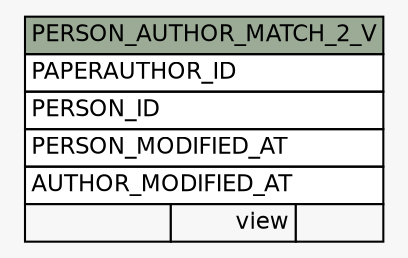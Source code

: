 // dot 2.38.0 on Windows 10 10.0
// SchemaSpy rev Unknown
digraph "PERSON_AUTHOR_MATCH_2_V" {
  graph [
    rankdir="RL"
    bgcolor="#f7f7f7"
    nodesep="0.18"
    ranksep="0.46"
    fontname="Helvetica"
    fontsize="11"
  ];
  node [
    fontname="Helvetica"
    fontsize="11"
    shape="plaintext"
  ];
  edge [
    arrowsize="0.8"
  ];
  "PERSON_AUTHOR_MATCH_2_V" [
    label=<
    <TABLE BORDER="0" CELLBORDER="1" CELLSPACING="0" BGCOLOR="#ffffff">
      <TR><TD COLSPAN="3" BGCOLOR="#9bab96" ALIGN="CENTER">PERSON_AUTHOR_MATCH_2_V</TD></TR>
      <TR><TD PORT="PAPERAUTHOR_ID" COLSPAN="3" ALIGN="LEFT">PAPERAUTHOR_ID</TD></TR>
      <TR><TD PORT="PERSON_ID" COLSPAN="3" ALIGN="LEFT">PERSON_ID</TD></TR>
      <TR><TD PORT="PERSON_MODIFIED_AT" COLSPAN="3" ALIGN="LEFT">PERSON_MODIFIED_AT</TD></TR>
      <TR><TD PORT="AUTHOR_MODIFIED_AT" COLSPAN="3" ALIGN="LEFT">AUTHOR_MODIFIED_AT</TD></TR>
      <TR><TD ALIGN="LEFT" BGCOLOR="#f7f7f7">  </TD><TD ALIGN="RIGHT" BGCOLOR="#f7f7f7">view</TD><TD ALIGN="RIGHT" BGCOLOR="#f7f7f7">  </TD></TR>
    </TABLE>>
    URL="tables/PERSON_AUTHOR_MATCH_2_V.html"
    tooltip="PERSON_AUTHOR_MATCH_2_V"
  ];
}
